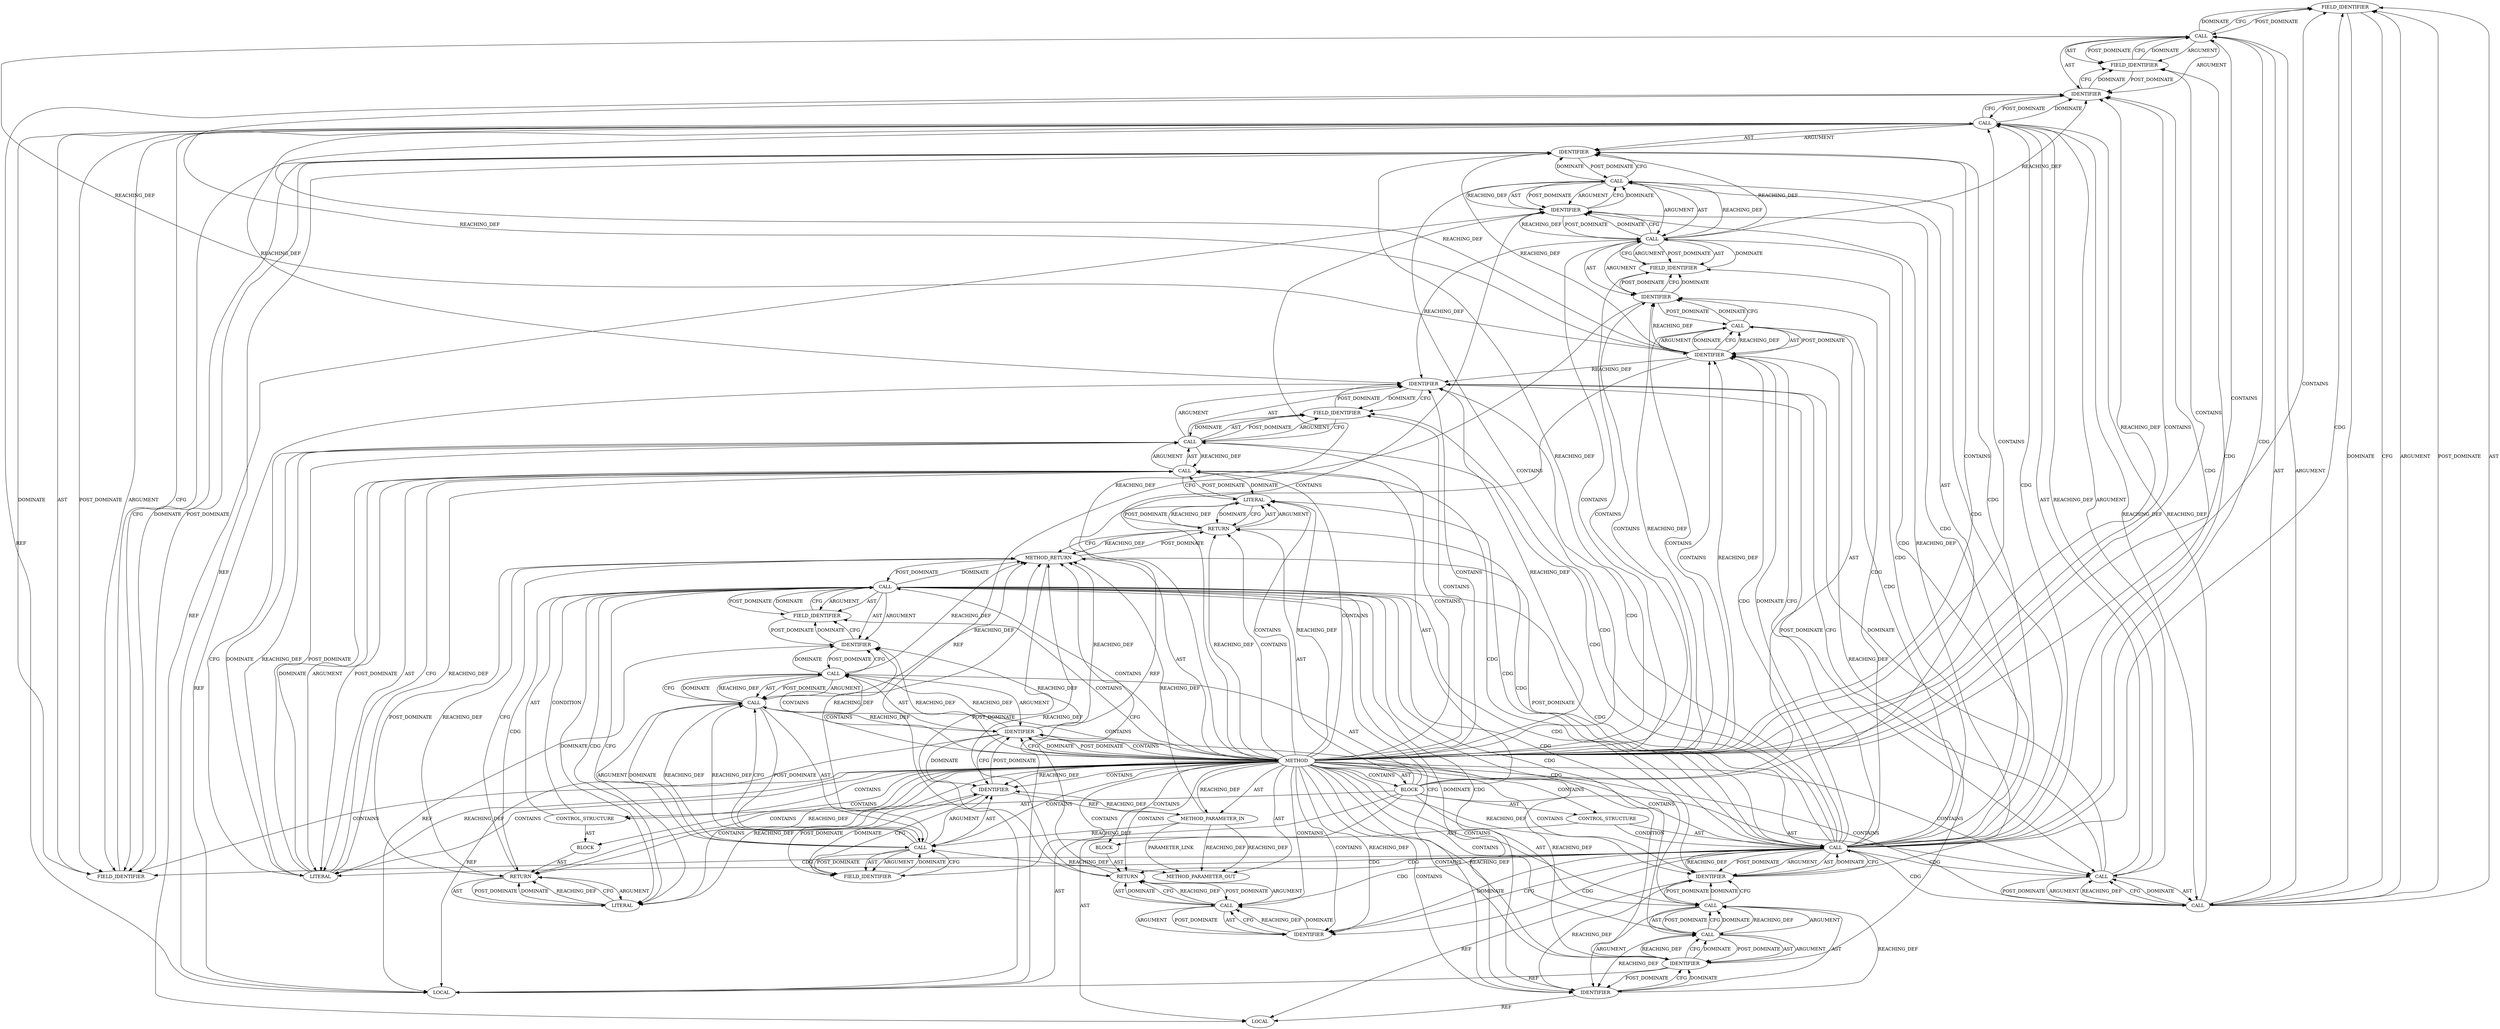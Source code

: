 digraph {
  8652 [label=FIELD_IDENTIFIER ORDER=2 ARGUMENT_INDEX=2 CODE="full_len" COLUMN_NUMBER=26 LINE_NUMBER=134 CANONICAL_NAME="full_len"]
  8622 [label=FIELD_IDENTIFIER ORDER=2 ARGUMENT_INDEX=2 CODE="copy_mode" COLUMN_NUMBER=6 LINE_NUMBER=124 CANONICAL_NAME="copy_mode"]
  8653 [label=CALL ORDER=10 ARGUMENT_INDEX=-1 CODE="strp->copy_mode = 1" COLUMN_NUMBER=2 METHOD_FULL_NAME="<operator>.assignment" LINE_NUMBER=135 TYPE_FULL_NAME="<empty>" DISPATCH_TYPE="STATIC_DISPATCH" SIGNATURE="" NAME="<operator>.assignment"]
  8611 [label=LOCAL ORDER=1 CODE="struct tls_strparser* strp" COLUMN_NUMBER=23 LINE_NUMBER=121 TYPE_FULL_NAME="tls_strparser*" NAME="strp"]
  8646 [label=IDENTIFIER ORDER=1 ARGUMENT_INDEX=1 CODE="strp" COLUMN_NUMBER=16 LINE_NUMBER=134 TYPE_FULL_NAME="tls_strparser*" NAME="strp"]
  8639 [label=CALL ORDER=8 ARGUMENT_INDEX=-1 CODE="strp->anchor = skb" COLUMN_NUMBER=2 METHOD_FULL_NAME="<operator>.assignment" LINE_NUMBER=132 TYPE_FULL_NAME="<empty>" DISPATCH_TYPE="STATIC_DISPATCH" SIGNATURE="" NAME="<operator>.assignment"]
  8633 [label=BLOCK ORDER=2 ARGUMENT_INDEX=-1 CODE="<empty>" COLUMN_NUMBER=3 LINE_NUMBER=129 TYPE_FULL_NAME="void"]
  8628 [label=CALL ORDER=2 ARGUMENT_INDEX=2 CODE="tls_strp_msg_make_copy(strp)" COLUMN_NUMBER=8 METHOD_FULL_NAME="tls_strp_msg_make_copy" LINE_NUMBER=127 TYPE_FULL_NAME="<empty>" DISPATCH_TYPE="STATIC_DISPATCH" SIGNATURE="" NAME="tls_strp_msg_make_copy"]
  8630 [label=CONTROL_STRUCTURE CONTROL_STRUCTURE_TYPE="IF" ORDER=6 PARSER_TYPE_NAME="CASTIfStatement" ARGUMENT_INDEX=-1 CODE="if (!skb)" COLUMN_NUMBER=2 LINE_NUMBER=128]
  8619 [label=CONTROL_STRUCTURE CONTROL_STRUCTURE_TYPE="IF" ORDER=4 PARSER_TYPE_NAME="CASTIfStatement" ARGUMENT_INDEX=-1 CODE="if (strp->copy_mode)" COLUMN_NUMBER=2 LINE_NUMBER=124]
  8637 [label=CALL ORDER=7 ARGUMENT_INDEX=-1 CODE="tls_strp_anchor_free(strp)" COLUMN_NUMBER=2 METHOD_FULL_NAME="tls_strp_anchor_free" LINE_NUMBER=131 TYPE_FULL_NAME="<empty>" DISPATCH_TYPE="STATIC_DISPATCH" SIGNATURE="" NAME="tls_strp_anchor_free"]
  8656 [label=FIELD_IDENTIFIER ORDER=2 ARGUMENT_INDEX=2 CODE="copy_mode" COLUMN_NUMBER=2 LINE_NUMBER=135 CANONICAL_NAME="copy_mode"]
  8623 [label=BLOCK ORDER=2 ARGUMENT_INDEX=-1 CODE="<empty>" COLUMN_NUMBER=3 LINE_NUMBER=125 TYPE_FULL_NAME="void"]
  8625 [label=LITERAL ORDER=1 ARGUMENT_INDEX=-1 CODE="0" COLUMN_NUMBER=10 LINE_NUMBER=125 TYPE_FULL_NAME="int"]
  8636 [label=IDENTIFIER ORDER=1 ARGUMENT_INDEX=1 CODE="ENOMEM" COLUMN_NUMBER=11 LINE_NUMBER=129 TYPE_FULL_NAME="ANY" NAME="ENOMEM"]
  8616 [label=IDENTIFIER ORDER=1 ARGUMENT_INDEX=1 CODE="ctx" COLUMN_NUMBER=32 LINE_NUMBER=121 TYPE_FULL_NAME="tls_sw_context_rx*" NAME="ctx"]
  8621 [label=IDENTIFIER ORDER=1 ARGUMENT_INDEX=1 CODE="strp" COLUMN_NUMBER=6 LINE_NUMBER=124 TYPE_FULL_NAME="tls_strparser*" NAME="strp"]
  8647 [label=FIELD_IDENTIFIER ORDER=2 ARGUMENT_INDEX=2 CODE="sk" COLUMN_NUMBER=16 LINE_NUMBER=134 CANONICAL_NAME="sk"]
  8649 [label=CALL ORDER=1 ARGUMENT_INDEX=1 CODE="strp->stm" COLUMN_NUMBER=26 METHOD_FULL_NAME="<operator>.indirectFieldAccess" LINE_NUMBER=134 TYPE_FULL_NAME="<empty>" DISPATCH_TYPE="STATIC_DISPATCH" SIGNATURE="" NAME="<operator>.indirectFieldAccess"]
  8613 [label=IDENTIFIER ORDER=1 ARGUMENT_INDEX=1 CODE="strp" COLUMN_NUMBER=24 LINE_NUMBER=121 TYPE_FULL_NAME="tls_strparser*" NAME="strp"]
  8614 [label=CALL ORDER=2 ARGUMENT_INDEX=2 CODE="&ctx->strp" COLUMN_NUMBER=31 METHOD_FULL_NAME="<operator>.addressOf" LINE_NUMBER=121 TYPE_FULL_NAME="<empty>" DISPATCH_TYPE="STATIC_DISPATCH" SIGNATURE="" NAME="<operator>.addressOf"]
  8654 [label=CALL ORDER=1 ARGUMENT_INDEX=1 CODE="strp->copy_mode" COLUMN_NUMBER=2 METHOD_FULL_NAME="<operator>.indirectFieldAccess" LINE_NUMBER=135 TYPE_FULL_NAME="<empty>" DISPATCH_TYPE="STATIC_DISPATCH" SIGNATURE="" NAME="<operator>.indirectFieldAccess"]
  8648 [label=CALL ORDER=2 ARGUMENT_INDEX=2 CODE="strp->stm.full_len" COLUMN_NUMBER=26 METHOD_FULL_NAME="<operator>.fieldAccess" LINE_NUMBER=134 TYPE_FULL_NAME="<empty>" DISPATCH_TYPE="STATIC_DISPATCH" SIGNATURE="" NAME="<operator>.fieldAccess"]
  8650 [label=IDENTIFIER ORDER=1 ARGUMENT_INDEX=1 CODE="strp" COLUMN_NUMBER=26 LINE_NUMBER=134 TYPE_FULL_NAME="tls_strparser*" NAME="strp"]
  8615 [label=CALL ORDER=1 ARGUMENT_INDEX=1 CODE="ctx->strp" COLUMN_NUMBER=32 METHOD_FULL_NAME="<operator>.indirectFieldAccess" LINE_NUMBER=121 TYPE_FULL_NAME="<empty>" DISPATCH_TYPE="STATIC_DISPATCH" SIGNATURE="" NAME="<operator>.indirectFieldAccess"]
  8635 [label=CALL ORDER=1 ARGUMENT_INDEX=-1 CODE="-ENOMEM" COLUMN_NUMBER=10 METHOD_FULL_NAME="<operator>.minus" LINE_NUMBER=129 TYPE_FULL_NAME="<empty>" DISPATCH_TYPE="STATIC_DISPATCH" SIGNATURE="" NAME="<operator>.minus"]
  8612 [label=CALL ORDER=2 ARGUMENT_INDEX=-1 CODE="*strp = &ctx->strp" COLUMN_NUMBER=23 METHOD_FULL_NAME="<operator>.assignment" LINE_NUMBER=121 TYPE_FULL_NAME="<empty>" DISPATCH_TYPE="STATIC_DISPATCH" SIGNATURE="" NAME="<operator>.assignment"]
  8629 [label=IDENTIFIER ORDER=1 ARGUMENT_INDEX=1 CODE="strp" COLUMN_NUMBER=31 LINE_NUMBER=127 TYPE_FULL_NAME="tls_strparser*" NAME="strp"]
  8631 [label=CALL ORDER=1 ARGUMENT_INDEX=-1 CODE="!skb" COLUMN_NUMBER=6 METHOD_FULL_NAME="<operator>.logicalNot" LINE_NUMBER=128 TYPE_FULL_NAME="<empty>" DISPATCH_TYPE="STATIC_DISPATCH" SIGNATURE="" NAME="<operator>.logicalNot"]
  8617 [label=FIELD_IDENTIFIER ORDER=2 ARGUMENT_INDEX=2 CODE="strp" COLUMN_NUMBER=32 LINE_NUMBER=121 CANONICAL_NAME="strp"]
  8655 [label=IDENTIFIER ORDER=1 ARGUMENT_INDEX=1 CODE="strp" COLUMN_NUMBER=2 LINE_NUMBER=135 TYPE_FULL_NAME="tls_strparser*" NAME="strp"]
  8641 [label=IDENTIFIER ORDER=1 ARGUMENT_INDEX=1 CODE="strp" COLUMN_NUMBER=2 LINE_NUMBER=132 TYPE_FULL_NAME="tls_strparser*" NAME="strp"]
  8632 [label=IDENTIFIER ORDER=1 ARGUMENT_INDEX=1 CODE="skb" COLUMN_NUMBER=7 LINE_NUMBER=128 TYPE_FULL_NAME="sk_buff*" NAME="skb"]
  8645 [label=CALL ORDER=1 ARGUMENT_INDEX=1 CODE="strp->sk" COLUMN_NUMBER=16 METHOD_FULL_NAME="<operator>.indirectFieldAccess" LINE_NUMBER=134 TYPE_FULL_NAME="<empty>" DISPATCH_TYPE="STATIC_DISPATCH" SIGNATURE="" NAME="<operator>.indirectFieldAccess"]
  8640 [label=CALL ORDER=1 ARGUMENT_INDEX=1 CODE="strp->anchor" COLUMN_NUMBER=2 METHOD_FULL_NAME="<operator>.indirectFieldAccess" LINE_NUMBER=132 TYPE_FULL_NAME="<empty>" DISPATCH_TYPE="STATIC_DISPATCH" SIGNATURE="" NAME="<operator>.indirectFieldAccess"]
  8627 [label=IDENTIFIER ORDER=1 ARGUMENT_INDEX=1 CODE="skb" COLUMN_NUMBER=2 LINE_NUMBER=127 TYPE_FULL_NAME="sk_buff*" NAME="skb"]
  8609 [label=METHOD_PARAMETER_IN ORDER=1 CODE="struct tls_sw_context_rx *ctx" IS_VARIADIC=false COLUMN_NUMBER=22 LINE_NUMBER=119 TYPE_FULL_NAME="tls_sw_context_rx*" EVALUATION_STRATEGY="BY_VALUE" INDEX=1 NAME="ctx"]
  8660 [label=METHOD_RETURN ORDER=3 CODE="RET" COLUMN_NUMBER=1 LINE_NUMBER=119 TYPE_FULL_NAME="int" EVALUATION_STRATEGY="BY_VALUE"]
  8642 [label=FIELD_IDENTIFIER ORDER=2 ARGUMENT_INDEX=2 CODE="anchor" COLUMN_NUMBER=2 LINE_NUMBER=132 CANONICAL_NAME="anchor"]
  8620 [label=CALL ORDER=1 ARGUMENT_INDEX=-1 CODE="strp->copy_mode" COLUMN_NUMBER=6 METHOD_FULL_NAME="<operator>.indirectFieldAccess" LINE_NUMBER=124 TYPE_FULL_NAME="<empty>" DISPATCH_TYPE="STATIC_DISPATCH" SIGNATURE="" NAME="<operator>.indirectFieldAccess"]
  8626 [label=CALL ORDER=5 ARGUMENT_INDEX=-1 CODE="skb = tls_strp_msg_make_copy(strp)" COLUMN_NUMBER=2 METHOD_FULL_NAME="<operator>.assignment" LINE_NUMBER=127 TYPE_FULL_NAME="<empty>" DISPATCH_TYPE="STATIC_DISPATCH" SIGNATURE="" NAME="<operator>.assignment"]
  8659 [label=LITERAL ORDER=1 ARGUMENT_INDEX=-1 CODE="0" COLUMN_NUMBER=9 LINE_NUMBER=137 TYPE_FULL_NAME="int"]
  8638 [label=IDENTIFIER ORDER=1 ARGUMENT_INDEX=1 CODE="strp" COLUMN_NUMBER=23 LINE_NUMBER=131 TYPE_FULL_NAME="tls_strparser*" NAME="strp"]
  8608 [label=METHOD COLUMN_NUMBER=1 LINE_NUMBER=119 COLUMN_NUMBER_END=1 IS_EXTERNAL=false SIGNATURE="int tls_strp_msg_cow (tls_sw_context_rx*)" NAME="tls_strp_msg_cow" AST_PARENT_TYPE="TYPE_DECL" AST_PARENT_FULL_NAME="tls_strp.c:<global>" ORDER=8 CODE="int tls_strp_msg_cow(struct tls_sw_context_rx *ctx)
{
	struct tls_strparser *strp = &ctx->strp;
	struct sk_buff *skb;

	if (strp->copy_mode)
		return 0;

	skb = tls_strp_msg_make_copy(strp);
	if (!skb)
		return -ENOMEM;

	tls_strp_anchor_free(strp);
	strp->anchor = skb;

	tcp_read_done(strp->sk, strp->stm.full_len);
	strp->copy_mode = 1;

	return 0;
}" FULL_NAME="tls_strp_msg_cow" LINE_NUMBER_END=138 FILENAME="tls_strp.c"]
  8624 [label=RETURN ORDER=1 ARGUMENT_INDEX=1 CODE="return 0;" COLUMN_NUMBER=3 LINE_NUMBER=125]
  21512 [label=METHOD_PARAMETER_OUT ORDER=1 CODE="struct tls_sw_context_rx *ctx" IS_VARIADIC=false COLUMN_NUMBER=22 LINE_NUMBER=119 TYPE_FULL_NAME="tls_sw_context_rx*" EVALUATION_STRATEGY="BY_VALUE" INDEX=1 NAME="ctx"]
  8657 [label=LITERAL ORDER=2 ARGUMENT_INDEX=2 CODE="1" COLUMN_NUMBER=20 LINE_NUMBER=135 TYPE_FULL_NAME="int"]
  8610 [label=BLOCK ORDER=2 ARGUMENT_INDEX=-1 CODE="{
	struct tls_strparser *strp = &ctx->strp;
	struct sk_buff *skb;

	if (strp->copy_mode)
		return 0;

	skb = tls_strp_msg_make_copy(strp);
	if (!skb)
		return -ENOMEM;

	tls_strp_anchor_free(strp);
	strp->anchor = skb;

	tcp_read_done(strp->sk, strp->stm.full_len);
	strp->copy_mode = 1;

	return 0;
}" COLUMN_NUMBER=1 LINE_NUMBER=120 TYPE_FULL_NAME="void"]
  8634 [label=RETURN ORDER=1 ARGUMENT_INDEX=1 CODE="return -ENOMEM;" COLUMN_NUMBER=3 LINE_NUMBER=129]
  8658 [label=RETURN ORDER=11 ARGUMENT_INDEX=-1 CODE="return 0;" COLUMN_NUMBER=2 LINE_NUMBER=137]
  8644 [label=CALL ORDER=9 ARGUMENT_INDEX=-1 CODE="tcp_read_done(strp->sk, strp->stm.full_len)" COLUMN_NUMBER=2 METHOD_FULL_NAME="tcp_read_done" LINE_NUMBER=134 TYPE_FULL_NAME="<empty>" DISPATCH_TYPE="STATIC_DISPATCH" SIGNATURE="" NAME="tcp_read_done"]
  8651 [label=FIELD_IDENTIFIER ORDER=2 ARGUMENT_INDEX=2 CODE="stm" COLUMN_NUMBER=26 LINE_NUMBER=134 CANONICAL_NAME="stm"]
  8618 [label=LOCAL ORDER=3 CODE="struct sk_buff* skb" COLUMN_NUMBER=17 LINE_NUMBER=122 TYPE_FULL_NAME="sk_buff*" NAME="skb"]
  8643 [label=IDENTIFIER ORDER=2 ARGUMENT_INDEX=2 CODE="skb" COLUMN_NUMBER=17 LINE_NUMBER=132 TYPE_FULL_NAME="sk_buff*" NAME="skb"]
  8608 -> 8641 [label=CONTAINS ]
  8638 -> 8650 [label=REACHING_DEF VARIABLE="strp"]
  8631 -> 8655 [label=CDG ]
  8626 -> 8628 [label=ARGUMENT ]
  8631 -> 8658 [label=CDG ]
  8629 -> 8628 [label=REACHING_DEF VARIABLE="strp"]
  8632 -> 8618 [label=REF ]
  8615 -> 8617 [label=POST_DOMINATE ]
  8653 -> 8659 [label=DOMINATE ]
  8631 -> 8653 [label=CDG ]
  8640 -> 8643 [label=DOMINATE ]
  8608 -> 8620 [label=CONTAINS ]
  8631 -> 8659 [label=CDG ]
  8654 -> 8656 [label=AST ]
  8651 -> 8650 [label=POST_DOMINATE ]
  8649 -> 8651 [label=ARGUMENT ]
  8632 -> 8631 [label=DOMINATE ]
  8621 -> 8611 [label=REF ]
  8614 -> 8613 [label=REACHING_DEF VARIABLE="&ctx->strp"]
  8613 -> 8611 [label=REF ]
  8621 -> 8622 [label=DOMINATE ]
  8620 -> 8622 [label=ARGUMENT ]
  8646 -> 8647 [label=CFG ]
  8608 -> 8643 [label=CONTAINS ]
  8608 -> 8633 [label=CONTAINS ]
  8608 -> 8629 [label=CONTAINS ]
  8620 -> 8624 [label=CDG ]
  8650 -> 8611 [label=REF ]
  8608 -> 8613 [label=CONTAINS ]
  8627 -> 8629 [label=CFG ]
  8610 -> 8619 [label=AST ]
  8631 -> 8637 [label=CDG ]
  8631 -> 8635 [label=CDG ]
  8631 -> 8634 [label=CDG ]
  8620 -> 8625 [label=DOMINATE ]
  8608 -> 8617 [label=CONTAINS ]
  8608 -> 8658 [label=REACHING_DEF VARIABLE=""]
  8608 -> 8610 [label=CONTAINS ]
  8641 -> 8611 [label=REF ]
  8645 -> 8650 [label=DOMINATE ]
  8608 -> 8614 [label=CONTAINS ]
  8639 -> 8640 [label=ARGUMENT ]
  8608 -> 8642 [label=CONTAINS ]
  8654 -> 8656 [label=POST_DOMINATE ]
  8620 -> 8627 [label=CFG ]
  8630 -> 8631 [label=AST ]
  8608 -> 8653 [label=CONTAINS ]
  8631 -> 8656 [label=CDG ]
  8608 -> 8658 [label=CONTAINS ]
  8612 -> 8621 [label=CFG ]
  8631 -> 8636 [label=CDG ]
  8608 -> 8621 [label=CONTAINS ]
  8608 -> 8625 [label=CONTAINS ]
  8660 -> 8624 [label=POST_DOMINATE ]
  8614 -> 8615 [label=POST_DOMINATE ]
  8628 -> 8626 [label=CFG ]
  8643 -> 8618 [label=REF ]
  8642 -> 8640 [label=DOMINATE ]
  8644 -> 8655 [label=CFG ]
  8631 -> 8636 [label=DOMINATE ]
  8628 -> 8629 [label=POST_DOMINATE ]
  8637 -> 8638 [label=AST ]
  8626 -> 8628 [label=POST_DOMINATE ]
  8612 -> 8660 [label=REACHING_DEF VARIABLE="*strp = &ctx->strp"]
  8627 -> 8618 [label=REF ]
  8631 -> 8646 [label=CDG ]
  8608 -> 8609 [label=AST ]
  8608 -> 8650 [label=REACHING_DEF VARIABLE=""]
  8634 -> 8635 [label=POST_DOMINATE ]
  8654 -> 8653 [label=REACHING_DEF VARIABLE="strp->copy_mode"]
  8660 -> 8620 [label=POST_DOMINATE ]
  8640 -> 8646 [label=REACHING_DEF VARIABLE="strp->anchor"]
  8610 -> 8658 [label=AST ]
  8614 -> 8615 [label=AST ]
  8647 -> 8645 [label=CFG ]
  8630 -> 8631 [label=CONDITION ]
  8608 -> 8636 [label=CONTAINS ]
  8652 -> 8649 [label=POST_DOMINATE ]
  8620 -> 8621 [label=AST ]
  8624 -> 8625 [label=ARGUMENT ]
  8631 -> 8642 [label=CDG ]
  8657 -> 8654 [label=REACHING_DEF VARIABLE="1"]
  8617 -> 8616 [label=POST_DOMINATE ]
  8608 -> 8632 [label=REACHING_DEF VARIABLE=""]
  8627 -> 8632 [label=REACHING_DEF VARIABLE="skb"]
  8608 -> 8612 [label=CONTAINS ]
  8620 -> 8660 [label=DOMINATE ]
  8658 -> 8660 [label=REACHING_DEF VARIABLE="<RET>"]
  8639 -> 8646 [label=CFG ]
  8635 -> 8636 [label=ARGUMENT ]
  8639 -> 8646 [label=DOMINATE ]
  8659 -> 8658 [label=REACHING_DEF VARIABLE="0"]
  8647 -> 8646 [label=POST_DOMINATE ]
  8657 -> 8654 [label=POST_DOMINATE ]
  8608 -> 8656 [label=CONTAINS ]
  8608 -> 8641 [label=REACHING_DEF VARIABLE=""]
  8634 -> 8660 [label=REACHING_DEF VARIABLE="<RET>"]
  8631 -> 8654 [label=CDG ]
  8615 -> 8660 [label=REACHING_DEF VARIABLE="ctx->strp"]
  8645 -> 8655 [label=REACHING_DEF VARIABLE="strp->sk"]
  8608 -> 8635 [label=CONTAINS ]
  8649 -> 8650 [label=ARGUMENT ]
  8627 -> 8626 [label=REACHING_DEF VARIABLE="skb"]
  8634 -> 8635 [label=ARGUMENT ]
  8640 -> 8642 [label=ARGUMENT ]
  8644 -> 8645 [label=ARGUMENT ]
  8653 -> 8657 [label=ARGUMENT ]
  8641 -> 8642 [label=CFG ]
  8626 -> 8628 [label=AST ]
  8608 -> 8657 [label=REACHING_DEF VARIABLE=""]
  8608 -> 8613 [label=CFG ]
  8654 -> 8656 [label=ARGUMENT ]
  8608 -> 8659 [label=CONTAINS ]
  8656 -> 8655 [label=POST_DOMINATE ]
  8620 -> 8632 [label=CDG ]
  8610 -> 8639 [label=AST ]
  8620 -> 8629 [label=CDG ]
  8608 -> 8645 [label=CONTAINS ]
  8631 -> 8632 [label=POST_DOMINATE ]
  8628 -> 8626 [label=DOMINATE ]
  8631 -> 8644 [label=CDG ]
  8644 -> 8655 [label=DOMINATE ]
  8646 -> 8611 [label=REF ]
  8631 -> 8638 [label=CFG ]
  8638 -> 8611 [label=REF ]
  8619 -> 8623 [label=AST ]
  8645 -> 8646 [label=ARGUMENT ]
  8612 -> 8621 [label=DOMINATE ]
  8637 -> 8641 [label=DOMINATE ]
  8620 -> 8621 [label=ARGUMENT ]
  8631 -> 8636 [label=CFG ]
  8616 -> 8613 [label=POST_DOMINATE ]
  8624 -> 8625 [label=AST ]
  8643 -> 8639 [label=CFG ]
  8608 -> 8660 [label=AST ]
  8640 -> 8641 [label=AST ]
  8639 -> 8643 [label=AST ]
  8608 -> 8632 [label=CONTAINS ]
  8608 -> 8624 [label=CONTAINS ]
  8614 -> 8660 [label=REACHING_DEF VARIABLE="&ctx->strp"]
  8638 -> 8649 [label=REACHING_DEF VARIABLE="strp"]
  8622 -> 8620 [label=DOMINATE ]
  8608 -> 8629 [label=REACHING_DEF VARIABLE=""]
  8635 -> 8634 [label=DOMINATE ]
  8654 -> 8655 [label=AST ]
  8608 -> 8625 [label=REACHING_DEF VARIABLE=""]
  8608 -> 8638 [label=CONTAINS ]
  8629 -> 8638 [label=REACHING_DEF VARIABLE="strp"]
  8614 -> 8612 [label=CFG ]
  8648 -> 8652 [label=ARGUMENT ]
  8649 -> 8650 [label=AST ]
  8608 -> 8651 [label=CONTAINS ]
  8645 -> 8646 [label=AST ]
  8608 -> 8647 [label=CONTAINS ]
  8657 -> 8653 [label=CFG ]
  8629 -> 8627 [label=POST_DOMINATE ]
  8636 -> 8635 [label=CFG ]
  8638 -> 8637 [label=DOMINATE ]
  8653 -> 8659 [label=CFG ]
  8634 -> 8660 [label=CFG ]
  8631 -> 8650 [label=CDG ]
  8638 -> 8645 [label=REACHING_DEF VARIABLE="strp"]
  8655 -> 8611 [label=REF ]
  8615 -> 21512 [label=REACHING_DEF VARIABLE="ctx->strp"]
  8612 -> 8614 [label=AST ]
  8620 -> 8622 [label=AST ]
  8620 -> 8622 [label=POST_DOMINATE ]
  8620 -> 8625 [label=CDG ]
  8631 -> 8632 [label=ARGUMENT ]
  8631 -> 8647 [label=CDG ]
  8614 -> 8612 [label=DOMINATE ]
  8651 -> 8649 [label=CFG ]
  8654 -> 8657 [label=CFG ]
  8638 -> 8637 [label=CFG ]
  8631 -> 8639 [label=CDG ]
  8658 -> 8659 [label=AST ]
  8638 -> 8641 [label=REACHING_DEF VARIABLE="strp"]
  8624 -> 8660 [label=REACHING_DEF VARIABLE="<RET>"]
  8631 -> 8651 [label=CDG ]
  8635 -> 8636 [label=POST_DOMINATE ]
  8613 -> 8621 [label=REACHING_DEF VARIABLE="strp"]
  8613 -> 8612 [label=REACHING_DEF VARIABLE="strp"]
  8608 -> 8627 [label=CONTAINS ]
  8628 -> 8629 [label=AST ]
  8648 -> 8644 [label=REACHING_DEF VARIABLE="strp->stm.full_len"]
  8609 -> 8615 [label=REACHING_DEF VARIABLE="ctx"]
  8648 -> 8645 [label=REACHING_DEF VARIABLE="strp->stm.full_len"]
  8643 -> 8639 [label=DOMINATE ]
  8615 -> 8616 [label=ARGUMENT ]
  8617 -> 8615 [label=DOMINATE ]
  8656 -> 8654 [label=CFG ]
  8610 -> 8653 [label=AST ]
  8626 -> 8627 [label=AST ]
  8636 -> 8635 [label=REACHING_DEF VARIABLE="ENOMEM"]
  8608 -> 8616 [label=REACHING_DEF VARIABLE=""]
  8645 -> 8647 [label=AST ]
  8632 -> 8631 [label=CFG ]
  8620 -> 8626 [label=CDG ]
  8608 -> 8657 [label=CONTAINS ]
  8616 -> 8609 [label=REF ]
  8608 -> 8650 [label=CONTAINS ]
  8612 -> 8614 [label=POST_DOMINATE ]
  8628 -> 8627 [label=REACHING_DEF VARIABLE="tls_strp_msg_make_copy(strp)"]
  8616 -> 8617 [label=CFG ]
  8657 -> 8653 [label=REACHING_DEF VARIABLE="1"]
  8655 -> 8656 [label=DOMINATE ]
  8621 -> 8622 [label=CFG ]
  8659 -> 8653 [label=POST_DOMINATE ]
  8655 -> 8656 [label=CFG ]
  8608 -> 8644 [label=CONTAINS ]
  8631 -> 8652 [label=CDG ]
  8620 -> 8625 [label=CFG ]
  8608 -> 8624 [label=REACHING_DEF VARIABLE=""]
  8638 -> 8637 [label=REACHING_DEF VARIABLE="strp"]
  8613 -> 8616 [label=DOMINATE ]
  8608 -> 8621 [label=REACHING_DEF VARIABLE=""]
  8608 -> 8609 [label=REACHING_DEF VARIABLE=""]
  8625 -> 8624 [label=DOMINATE ]
  8660 -> 8631 [label=POST_DOMINATE ]
  8608 -> 8613 [label=DOMINATE ]
  8608 -> 8652 [label=CONTAINS ]
  8621 -> 8612 [label=POST_DOMINATE ]
  8660 -> 8634 [label=POST_DOMINATE ]
  8635 -> 8634 [label=CFG ]
  8629 -> 8611 [label=REF ]
  8608 -> 8623 [label=CONTAINS ]
  8608 -> 8648 [label=CONTAINS ]
  8609 -> 21512 [label=PARAMETER_LINK ]
  8608 -> 8654 [label=CONTAINS ]
  8630 -> 8633 [label=AST ]
  8620 -> 8627 [label=DOMINATE ]
  8654 -> 8657 [label=DOMINATE ]
  8608 -> 8630 [label=CONTAINS ]
  8632 -> 8643 [label=REACHING_DEF VARIABLE="skb"]
  8608 -> 8626 [label=CONTAINS ]
  8631 -> 8657 [label=CDG ]
  8608 -> 8634 [label=CONTAINS ]
  8610 -> 8612 [label=AST ]
  8613 -> 8616 [label=CFG ]
  8653 -> 8654 [label=ARGUMENT ]
  8608 -> 8631 [label=CONTAINS ]
  8615 -> 8614 [label=DOMINATE ]
  8637 -> 8641 [label=CFG ]
  8624 -> 8660 [label=CFG ]
  8645 -> 8647 [label=ARGUMENT ]
  8649 -> 8652 [label=DOMINATE ]
  8610 -> 8644 [label=AST ]
  8626 -> 8632 [label=DOMINATE ]
  8615 -> 8614 [label=REACHING_DEF VARIABLE="ctx->strp"]
  8615 -> 8614 [label=REACHING_DEF VARIABLE="ctx->strp"]
  8622 -> 8621 [label=POST_DOMINATE ]
  8608 -> 21512 [label=AST ]
  8608 -> 8615 [label=CONTAINS ]
  8648 -> 8644 [label=CFG ]
  8631 -> 8649 [label=CDG ]
  8631 -> 8632 [label=AST ]
  8622 -> 8620 [label=CFG ]
  8643 -> 8640 [label=POST_DOMINATE ]
  8615 -> 8614 [label=CFG ]
  8637 -> 8638 [label=POST_DOMINATE ]
  8640 -> 8641 [label=ARGUMENT ]
  8631 -> 8640 [label=CDG ]
  8644 -> 8648 [label=ARGUMENT ]
  8631 -> 8648 [label=CDG ]
  8631 -> 8643 [label=CDG ]
  8612 -> 8614 [label=ARGUMENT ]
  8608 -> 8639 [label=CONTAINS ]
  8656 -> 8654 [label=DOMINATE ]
  8609 -> 21512 [label=REACHING_DEF VARIABLE="ctx"]
  8609 -> 21512 [label=REACHING_DEF VARIABLE="ctx"]
  8608 -> 8655 [label=CONTAINS ]
  8635 -> 8636 [label=AST ]
  8619 -> 8620 [label=AST ]
  8640 -> 8655 [label=REACHING_DEF VARIABLE="strp->anchor"]
  8644 -> 8648 [label=AST ]
  8608 -> 8646 [label=REACHING_DEF VARIABLE=""]
  8658 -> 8660 [label=CFG ]
  8645 -> 8644 [label=REACHING_DEF VARIABLE="strp->sk"]
  8620 -> 8628 [label=CDG ]
  8631 -> 8638 [label=CDG ]
  8616 -> 8617 [label=DOMINATE ]
  8608 -> 8655 [label=REACHING_DEF VARIABLE=""]
  8653 -> 8657 [label=POST_DOMINATE ]
  8642 -> 8641 [label=POST_DOMINATE ]
  8640 -> 8639 [label=REACHING_DEF VARIABLE="strp->anchor"]
  8629 -> 8628 [label=CFG ]
  8610 -> 8637 [label=AST ]
  8648 -> 8649 [label=AST ]
  8643 -> 8640 [label=REACHING_DEF VARIABLE="skb"]
  8608 -> 8628 [label=CONTAINS ]
  8608 -> 8610 [label=AST ]
  8609 -> 8616 [label=REACHING_DEF VARIABLE="ctx"]
  8634 -> 8635 [label=AST ]
  8626 -> 8627 [label=ARGUMENT ]
  8608 -> 8638 [label=REACHING_DEF VARIABLE=""]
  8615 -> 8617 [label=AST ]
  8639 -> 8643 [label=POST_DOMINATE ]
  8659 -> 8658 [label=DOMINATE ]
  8608 -> 8649 [label=CONTAINS ]
  8625 -> 8624 [label=REACHING_DEF VARIABLE="0"]
  8635 -> 8634 [label=REACHING_DEF VARIABLE="-ENOMEM"]
  8632 -> 8631 [label=REACHING_DEF VARIABLE="skb"]
  8652 -> 8648 [label=DOMINATE ]
  8631 -> 8645 [label=CDG ]
  8608 -> 8643 [label=REACHING_DEF VARIABLE=""]
  8639 -> 8643 [label=ARGUMENT ]
  8636 -> 8635 [label=DOMINATE ]
  8608 -> 8637 [label=CONTAINS ]
  8645 -> 8647 [label=POST_DOMINATE ]
  8633 -> 8634 [label=AST ]
  8620 -> 8631 [label=CDG ]
  8620 -> 8627 [label=CDG ]
  8626 -> 8632 [label=CFG ]
  8650 -> 8645 [label=POST_DOMINATE ]
  8659 -> 8658 [label=CFG ]
  8629 -> 8628 [label=DOMINATE ]
  8647 -> 8645 [label=DOMINATE ]
  8642 -> 8640 [label=CFG ]
  8639 -> 8640 [label=AST ]
  8613 -> 8660 [label=REACHING_DEF VARIABLE="strp"]
  8615 -> 8617 [label=ARGUMENT ]
  8623 -> 8624 [label=AST ]
  8631 -> 8638 [label=DOMINATE ]
  8658 -> 8659 [label=ARGUMENT ]
  8646 -> 8639 [label=POST_DOMINATE ]
  8637 -> 8638 [label=ARGUMENT ]
  8624 -> 8625 [label=POST_DOMINATE ]
  8640 -> 8642 [label=POST_DOMINATE ]
  8609 -> 8660 [label=REACHING_DEF VARIABLE="ctx"]
  8608 -> 8636 [label=REACHING_DEF VARIABLE=""]
  8651 -> 8649 [label=DOMINATE ]
  8615 -> 8616 [label=AST ]
  8613 -> 8608 [label=POST_DOMINATE ]
  8628 -> 8629 [label=ARGUMENT ]
  8644 -> 8645 [label=AST ]
  8654 -> 8655 [label=ARGUMENT ]
  8640 -> 8642 [label=AST ]
  8608 -> 8646 [label=CONTAINS ]
  8638 -> 8646 [label=REACHING_DEF VARIABLE="strp"]
  8608 -> 8616 [label=CONTAINS ]
  8617 -> 8615 [label=CFG ]
  8631 -> 8641 [label=CDG ]
  8608 -> 8622 [label=CONTAINS ]
  8648 -> 8652 [label=POST_DOMINATE ]
  8641 -> 8637 [label=POST_DOMINATE ]
  8644 -> 8648 [label=POST_DOMINATE ]
  8648 -> 8649 [label=ARGUMENT ]
  8627 -> 8629 [label=DOMINATE ]
  8625 -> 8624 [label=CFG ]
  8612 -> 8613 [label=ARGUMENT ]
  8608 -> 8640 [label=CONTAINS ]
  8652 -> 8648 [label=CFG ]
  8610 -> 8611 [label=AST ]
  8660 -> 8658 [label=POST_DOMINATE ]
  8658 -> 8659 [label=POST_DOMINATE ]
  8614 -> 8612 [label=REACHING_DEF VARIABLE="&ctx->strp"]
  8648 -> 8644 [label=DOMINATE ]
  8641 -> 8642 [label=DOMINATE ]
  8638 -> 8655 [label=REACHING_DEF VARIABLE="strp"]
  8632 -> 8626 [label=POST_DOMINATE ]
  8649 -> 8651 [label=AST ]
  8653 -> 8654 [label=AST ]
  8610 -> 8626 [label=AST ]
  8640 -> 8643 [label=CFG ]
  8650 -> 8651 [label=CFG ]
  8649 -> 8652 [label=CFG ]
  8655 -> 8644 [label=POST_DOMINATE ]
  8614 -> 8615 [label=ARGUMENT ]
  8610 -> 8618 [label=AST ]
  8619 -> 8620 [label=CONDITION ]
  8608 -> 8619 [label=CONTAINS ]
  8610 -> 8630 [label=AST ]
  8645 -> 8650 [label=CFG ]
  8608 -> 8659 [label=REACHING_DEF VARIABLE=""]
  8643 -> 8639 [label=REACHING_DEF VARIABLE="skb"]
  8657 -> 8653 [label=DOMINATE ]
  8613 -> 8629 [label=REACHING_DEF VARIABLE="strp"]
  8640 -> 8650 [label=REACHING_DEF VARIABLE="strp->anchor"]
  8612 -> 8613 [label=AST ]
  8646 -> 8647 [label=DOMINATE ]
  8653 -> 8657 [label=AST ]
  8628 -> 8626 [label=REACHING_DEF VARIABLE="tls_strp_msg_make_copy(strp)"]
  8648 -> 8652 [label=AST ]
  8649 -> 8651 [label=POST_DOMINATE ]
  8645 -> 8648 [label=REACHING_DEF VARIABLE="strp->sk"]
  8650 -> 8651 [label=DOMINATE ]
}
